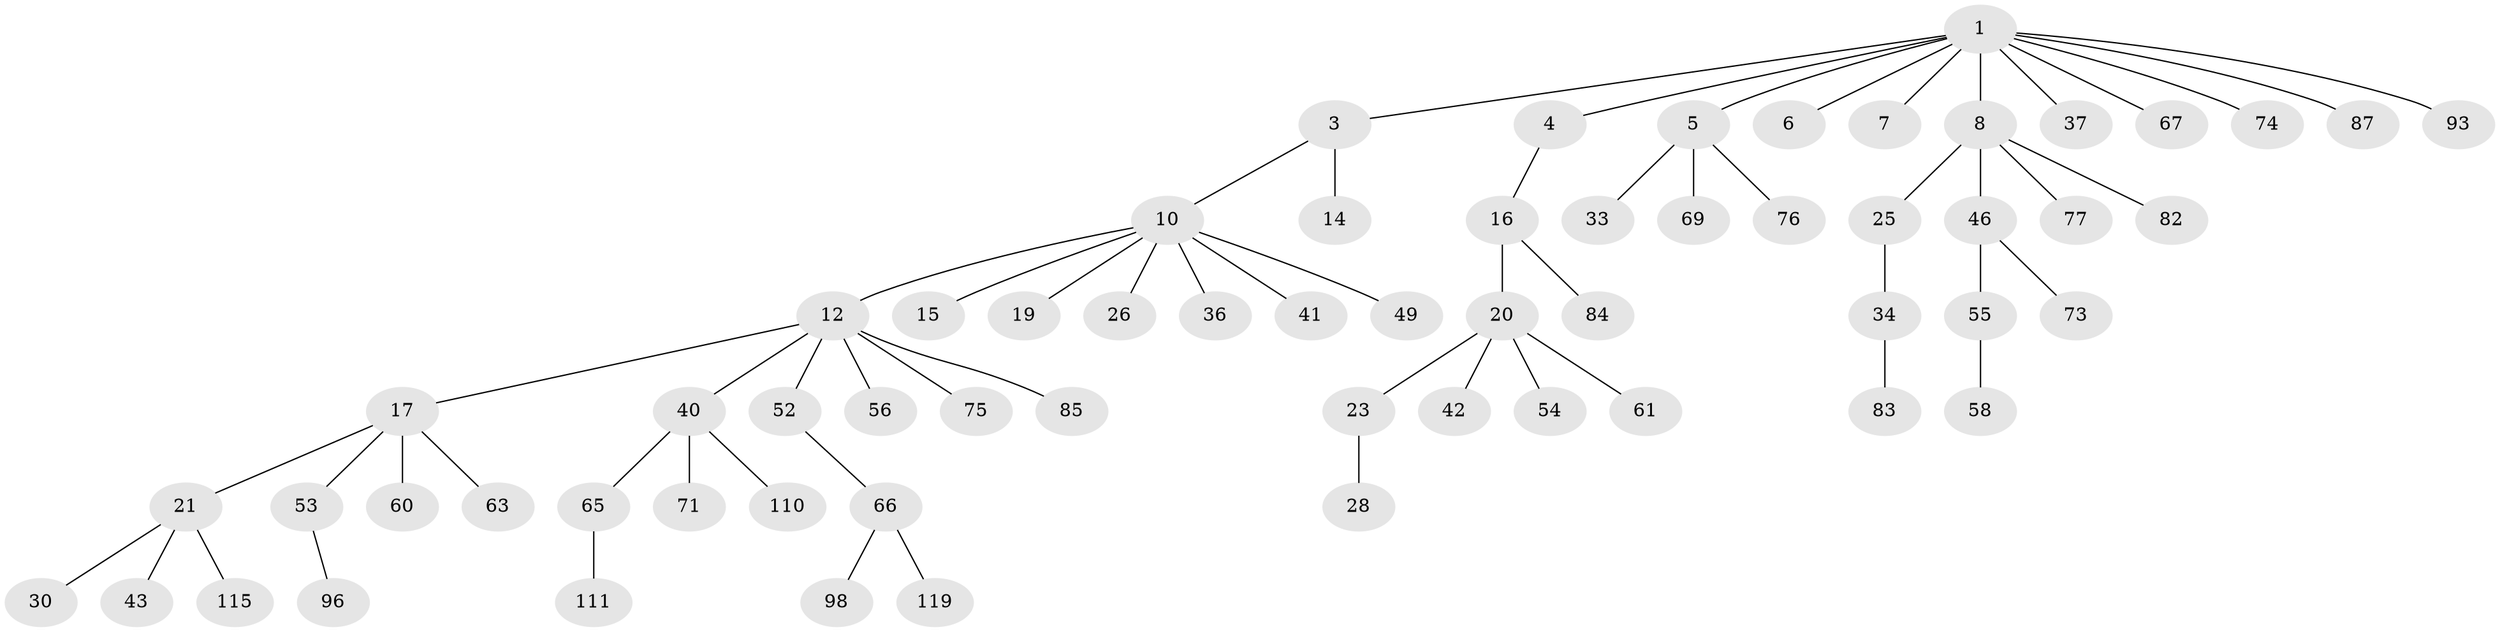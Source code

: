 // original degree distribution, {6: 0.024193548387096774, 7: 0.016129032258064516, 3: 0.14516129032258066, 1: 0.5241935483870968, 4: 0.03225806451612903, 5: 0.04032258064516129, 2: 0.21774193548387097}
// Generated by graph-tools (version 1.1) at 2025/15/03/09/25 04:15:21]
// undirected, 62 vertices, 61 edges
graph export_dot {
graph [start="1"]
  node [color=gray90,style=filled];
  1 [super="+2"];
  3 [super="+9+91"];
  4 [super="+103"];
  5 [super="+109+13+57+68+18+31"];
  6;
  7 [super="+122+81"];
  8 [super="+11+105+100"];
  10 [super="+22"];
  12 [super="+32+24"];
  14;
  15;
  16;
  17 [super="+45"];
  19;
  20 [super="+29+80+39"];
  21 [super="+44+72"];
  23 [super="+102"];
  25;
  26 [super="+123+64"];
  28;
  30;
  33 [super="+47+114+86"];
  34 [super="+62"];
  36 [super="+116"];
  37;
  40 [super="+48+117"];
  41;
  42;
  43;
  46 [super="+90+70+51"];
  49 [super="+104+79"];
  52;
  53;
  54;
  55;
  56 [super="+59"];
  58;
  60;
  61;
  63 [super="+121"];
  65;
  66;
  67;
  69;
  71;
  73;
  74 [super="+95+78"];
  75;
  76 [super="+92"];
  77;
  82;
  83 [super="+94"];
  84;
  85;
  87 [super="+108"];
  93;
  96;
  98 [super="+107"];
  110;
  111 [super="+120"];
  115;
  119;
  1 -- 6;
  1 -- 37;
  1 -- 67;
  1 -- 74;
  1 -- 87;
  1 -- 3;
  1 -- 4;
  1 -- 5;
  1 -- 7;
  1 -- 8;
  1 -- 93;
  3 -- 10;
  3 -- 14;
  4 -- 16;
  5 -- 76;
  5 -- 33;
  5 -- 69;
  8 -- 82;
  8 -- 25;
  8 -- 77;
  8 -- 46;
  10 -- 12;
  10 -- 15;
  10 -- 19;
  10 -- 26;
  10 -- 41;
  10 -- 36;
  10 -- 49;
  12 -- 17;
  12 -- 75;
  12 -- 56;
  12 -- 85;
  12 -- 40;
  12 -- 52;
  16 -- 20;
  16 -- 84;
  17 -- 21;
  17 -- 53;
  17 -- 60;
  17 -- 63;
  20 -- 23;
  20 -- 61;
  20 -- 42;
  20 -- 54;
  21 -- 30;
  21 -- 43;
  21 -- 115;
  23 -- 28;
  25 -- 34;
  34 -- 83;
  40 -- 65;
  40 -- 71;
  40 -- 110;
  46 -- 73;
  46 -- 55;
  52 -- 66;
  53 -- 96;
  55 -- 58;
  65 -- 111;
  66 -- 98;
  66 -- 119;
}
